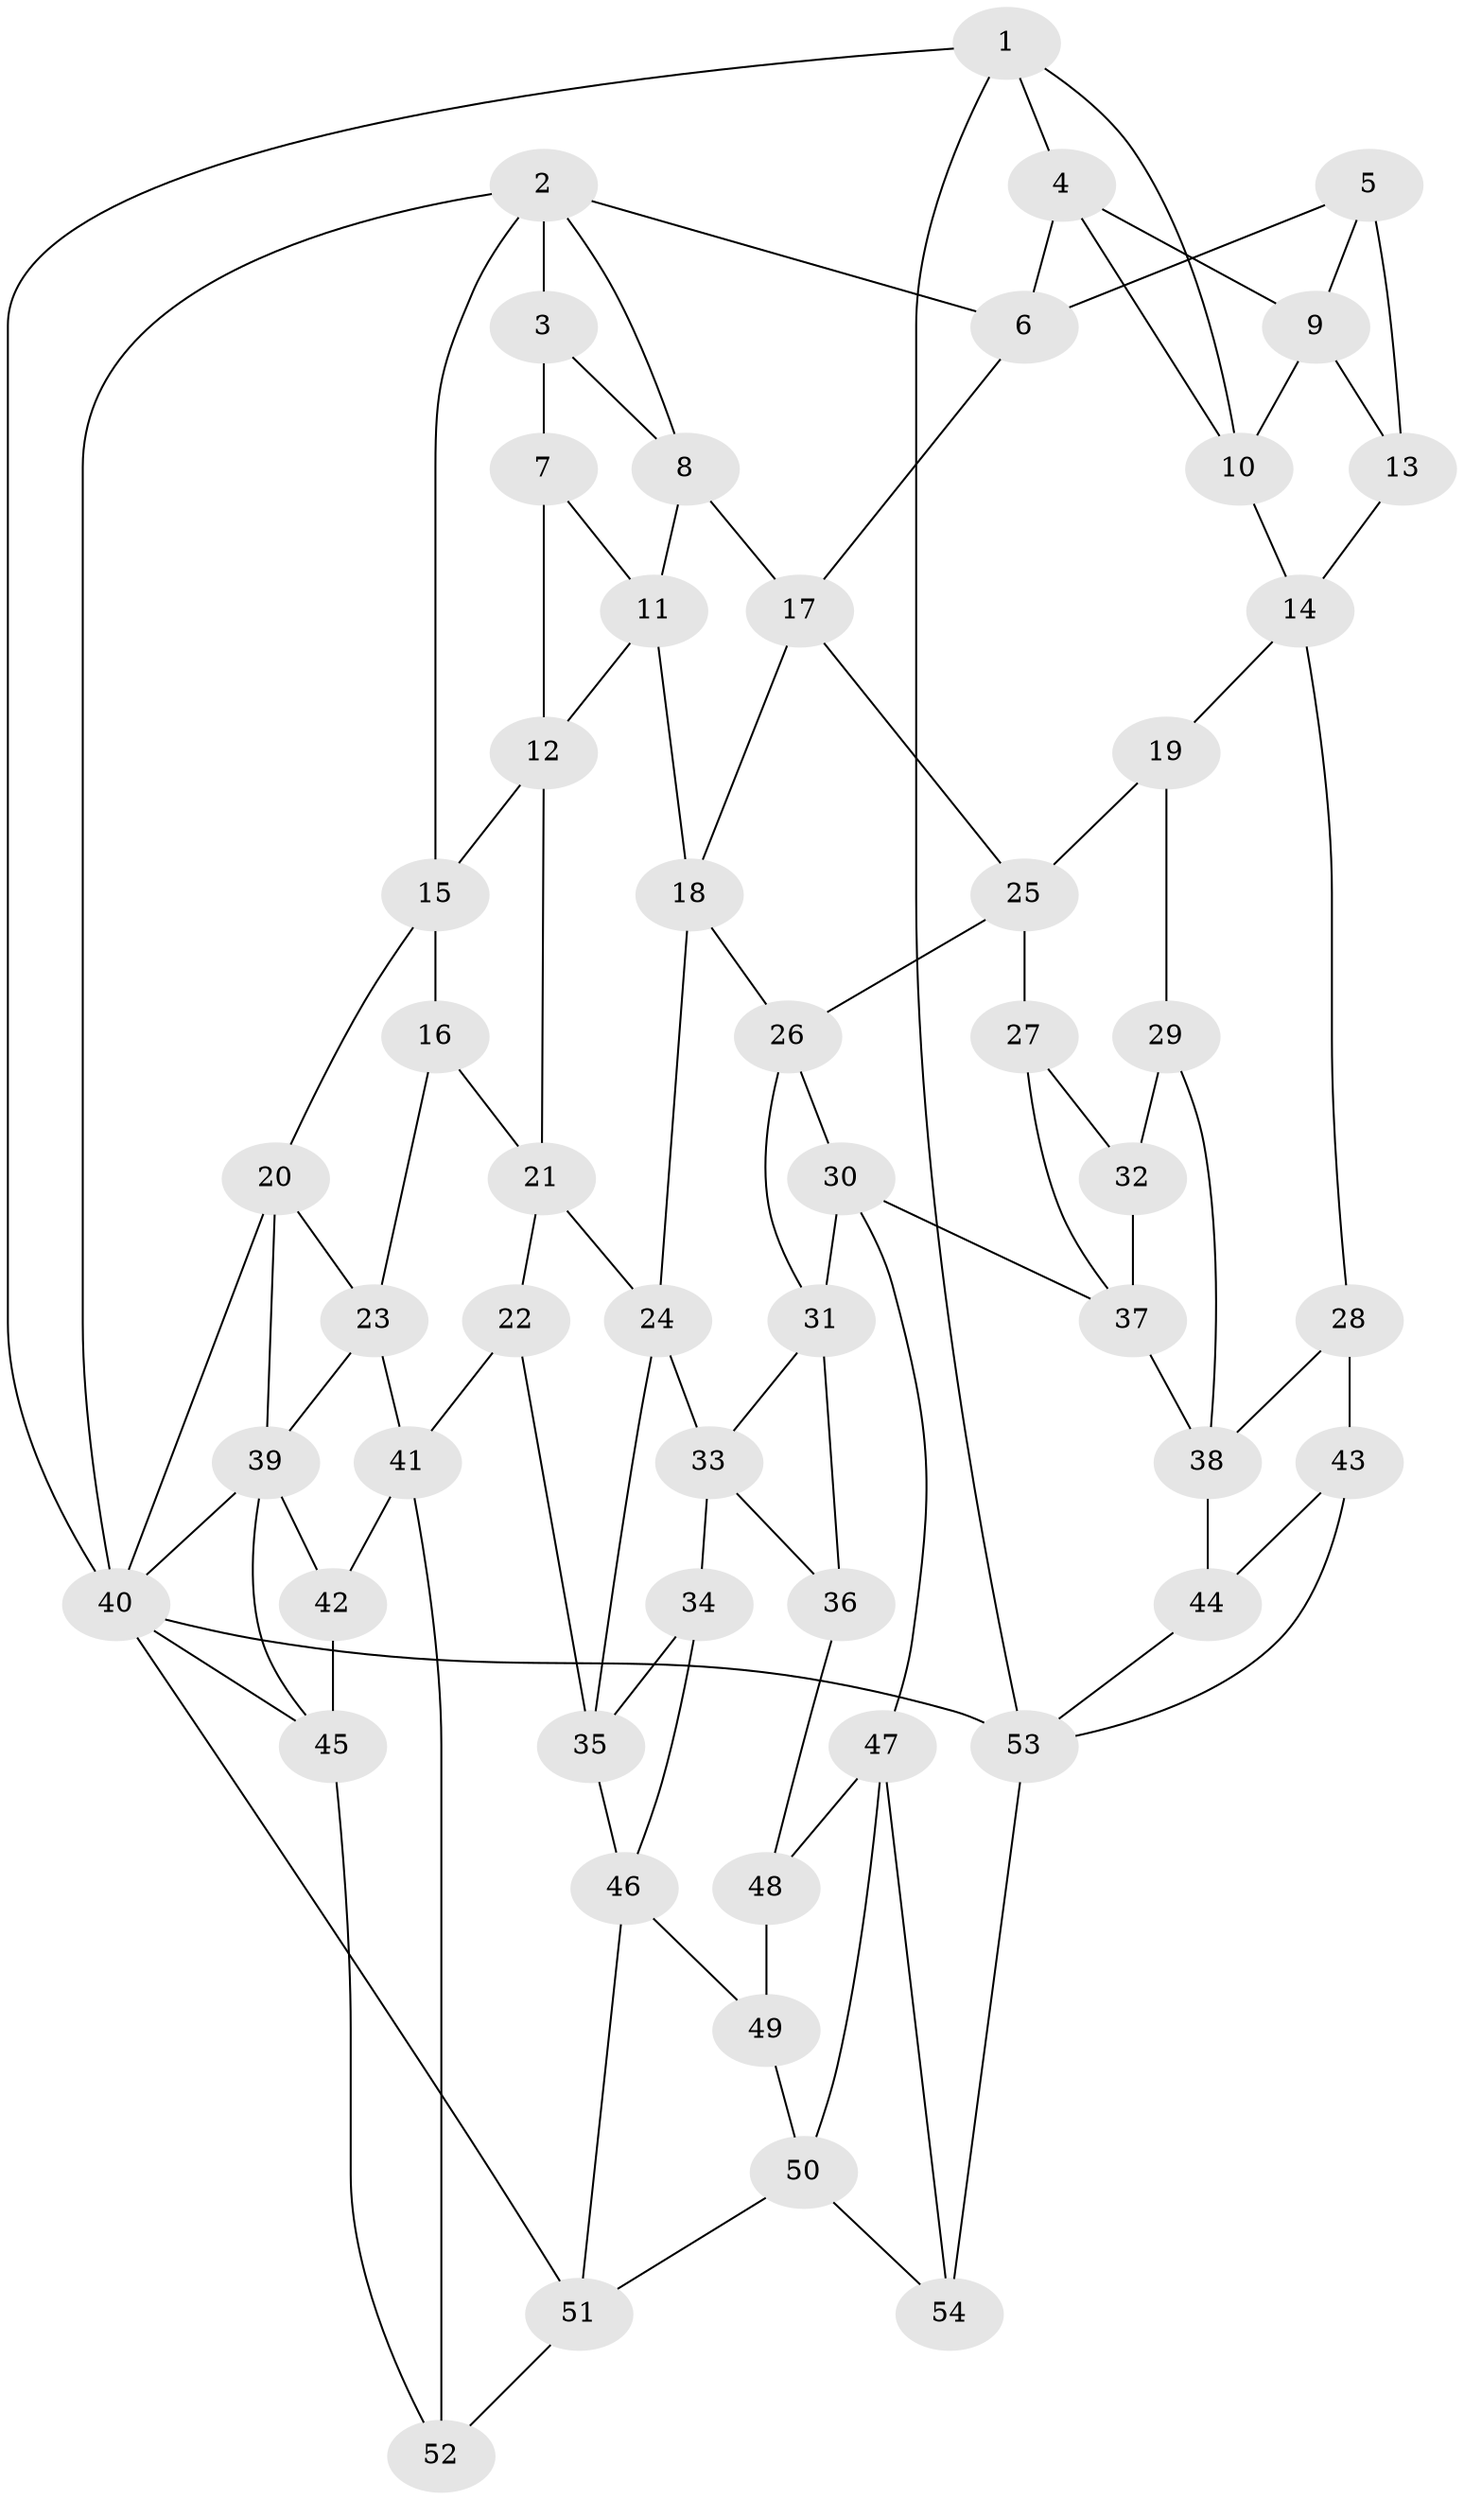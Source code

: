 // original degree distribution, {3: 0.027777777777777776, 6: 0.2777777777777778, 4: 0.2777777777777778, 5: 0.4166666666666667}
// Generated by graph-tools (version 1.1) at 2025/27/03/09/25 03:27:08]
// undirected, 54 vertices, 101 edges
graph export_dot {
graph [start="1"]
  node [color=gray90,style=filled];
  1;
  2;
  3;
  4;
  5;
  6;
  7;
  8;
  9;
  10;
  11;
  12;
  13;
  14;
  15;
  16;
  17;
  18;
  19;
  20;
  21;
  22;
  23;
  24;
  25;
  26;
  27;
  28;
  29;
  30;
  31;
  32;
  33;
  34;
  35;
  36;
  37;
  38;
  39;
  40;
  41;
  42;
  43;
  44;
  45;
  46;
  47;
  48;
  49;
  50;
  51;
  52;
  53;
  54;
  1 -- 4 [weight=1.0];
  1 -- 10 [weight=1.0];
  1 -- 40 [weight=1.0];
  1 -- 53 [weight=1.0];
  2 -- 3 [weight=1.0];
  2 -- 6 [weight=1.0];
  2 -- 8 [weight=1.0];
  2 -- 15 [weight=1.0];
  2 -- 40 [weight=1.0];
  3 -- 7 [weight=2.0];
  3 -- 8 [weight=1.0];
  4 -- 6 [weight=1.0];
  4 -- 9 [weight=1.0];
  4 -- 10 [weight=1.0];
  5 -- 6 [weight=1.0];
  5 -- 9 [weight=1.0];
  5 -- 13 [weight=2.0];
  6 -- 17 [weight=1.0];
  7 -- 11 [weight=1.0];
  7 -- 12 [weight=1.0];
  8 -- 11 [weight=1.0];
  8 -- 17 [weight=1.0];
  9 -- 10 [weight=1.0];
  9 -- 13 [weight=1.0];
  10 -- 14 [weight=1.0];
  11 -- 12 [weight=1.0];
  11 -- 18 [weight=1.0];
  12 -- 15 [weight=1.0];
  12 -- 21 [weight=1.0];
  13 -- 14 [weight=1.0];
  14 -- 19 [weight=1.0];
  14 -- 28 [weight=1.0];
  15 -- 16 [weight=1.0];
  15 -- 20 [weight=1.0];
  16 -- 21 [weight=1.0];
  16 -- 23 [weight=1.0];
  17 -- 18 [weight=1.0];
  17 -- 25 [weight=1.0];
  18 -- 24 [weight=1.0];
  18 -- 26 [weight=1.0];
  19 -- 25 [weight=1.0];
  19 -- 29 [weight=1.0];
  20 -- 23 [weight=1.0];
  20 -- 39 [weight=1.0];
  20 -- 40 [weight=1.0];
  21 -- 22 [weight=1.0];
  21 -- 24 [weight=1.0];
  22 -- 35 [weight=1.0];
  22 -- 41 [weight=1.0];
  23 -- 39 [weight=1.0];
  23 -- 41 [weight=1.0];
  24 -- 33 [weight=1.0];
  24 -- 35 [weight=1.0];
  25 -- 26 [weight=1.0];
  25 -- 27 [weight=1.0];
  26 -- 30 [weight=1.0];
  26 -- 31 [weight=1.0];
  27 -- 32 [weight=1.0];
  27 -- 37 [weight=1.0];
  28 -- 38 [weight=1.0];
  28 -- 43 [weight=2.0];
  29 -- 32 [weight=2.0];
  29 -- 38 [weight=1.0];
  30 -- 31 [weight=1.0];
  30 -- 37 [weight=1.0];
  30 -- 47 [weight=1.0];
  31 -- 33 [weight=1.0];
  31 -- 36 [weight=1.0];
  32 -- 37 [weight=1.0];
  33 -- 34 [weight=1.0];
  33 -- 36 [weight=1.0];
  34 -- 35 [weight=1.0];
  34 -- 46 [weight=1.0];
  35 -- 46 [weight=1.0];
  36 -- 48 [weight=1.0];
  37 -- 38 [weight=1.0];
  38 -- 44 [weight=1.0];
  39 -- 40 [weight=1.0];
  39 -- 42 [weight=2.0];
  39 -- 45 [weight=1.0];
  40 -- 45 [weight=1.0];
  40 -- 51 [weight=1.0];
  40 -- 53 [weight=1.0];
  41 -- 42 [weight=2.0];
  41 -- 52 [weight=1.0];
  42 -- 45 [weight=1.0];
  43 -- 44 [weight=1.0];
  43 -- 53 [weight=1.0];
  44 -- 53 [weight=1.0];
  45 -- 52 [weight=1.0];
  46 -- 49 [weight=1.0];
  46 -- 51 [weight=1.0];
  47 -- 48 [weight=1.0];
  47 -- 50 [weight=1.0];
  47 -- 54 [weight=1.0];
  48 -- 49 [weight=2.0];
  49 -- 50 [weight=1.0];
  50 -- 51 [weight=1.0];
  50 -- 54 [weight=1.0];
  51 -- 52 [weight=1.0];
  53 -- 54 [weight=1.0];
}
